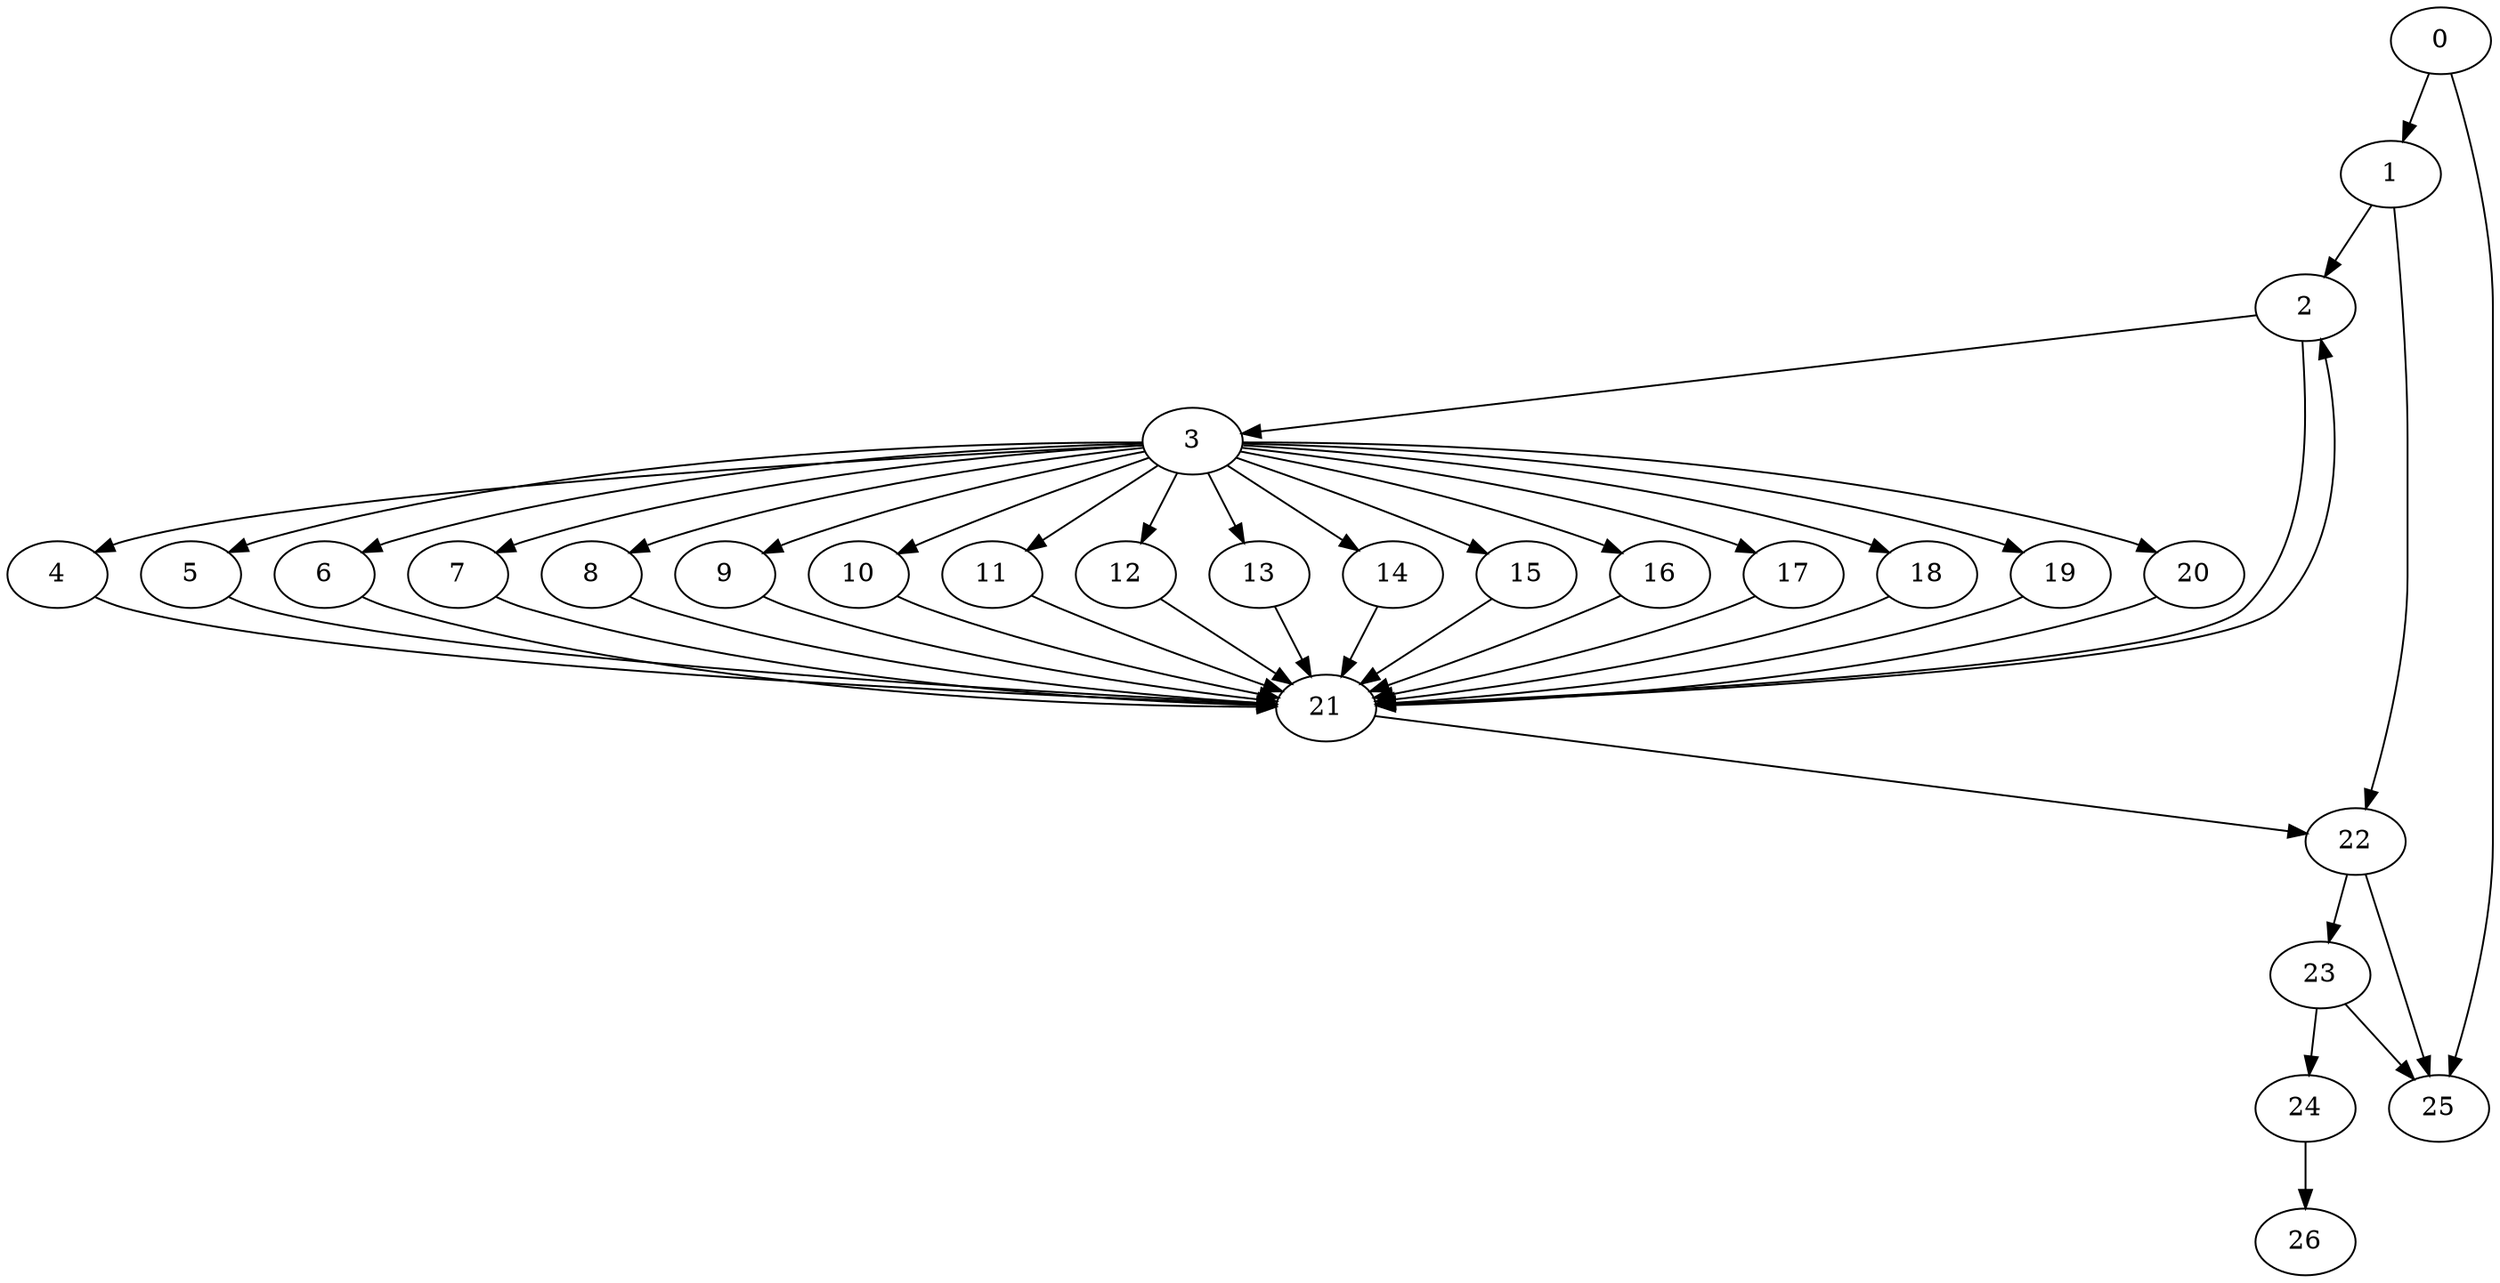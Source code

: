 digraph {
	0
	1
	2
	3
	4
	5
	6
	7
	8
	9
	10
	11
	12
	13
	14
	15
	16
	17
	18
	19
	20
	21
	22
	23
	24
	25
	26
	0 -> 1
	3 -> 4
	3 -> 5
	1 -> 22
	21 -> 22
	24 -> 26
	3 -> 18
	23 -> 24
	1 -> 2
	21 -> 2
	3 -> 10
	0 -> 25
	22 -> 25
	23 -> 25
	2 -> 3
	3 -> 12
	3 -> 20
	3 -> 6
	3 -> 9
	3 -> 13
	3 -> 14
	22 -> 23
	3 -> 15
	10 -> 21
	13 -> 21
	14 -> 21
	17 -> 21
	6 -> 21
	7 -> 21
	8 -> 21
	9 -> 21
	4 -> 21
	15 -> 21
	18 -> 21
	19 -> 21
	2 -> 21
	5 -> 21
	11 -> 21
	12 -> 21
	16 -> 21
	20 -> 21
	3 -> 7
	3 -> 16
	3 -> 17
	3 -> 19
	3 -> 8
	3 -> 11
}
